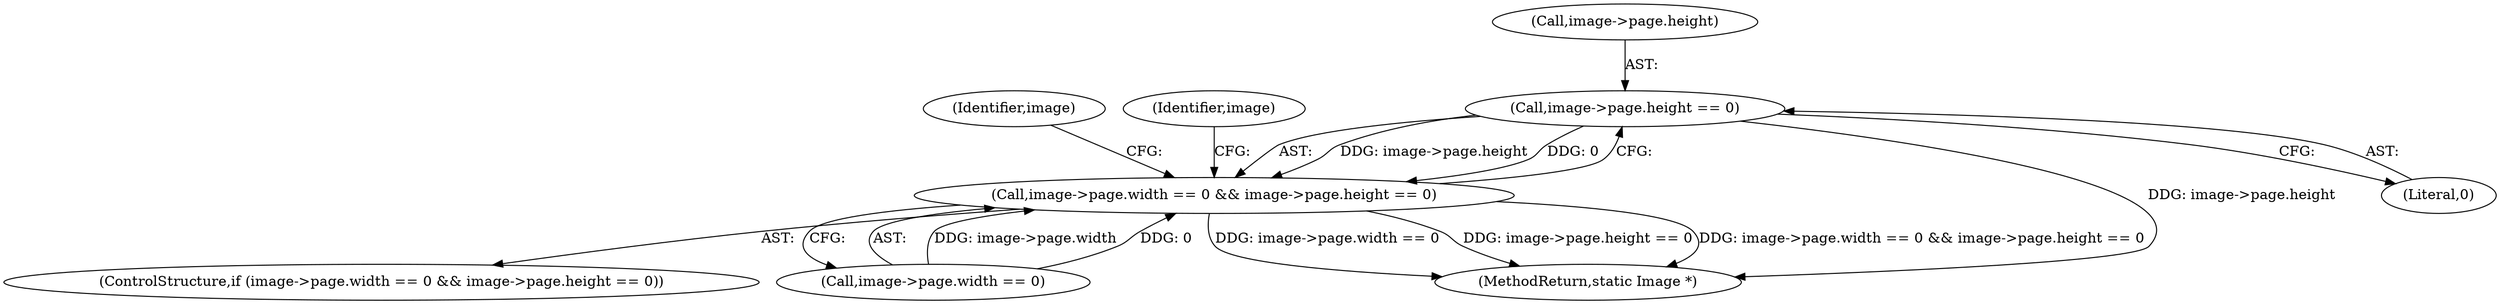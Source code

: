 digraph "0_ImageMagick_46e3aabbf8d59a1bdebdbb65acb9b9e0484577d3@pointer" {
"1002048" [label="(Call,image->page.height == 0)"];
"1002040" [label="(Call,image->page.width == 0 && image->page.height == 0)"];
"1002040" [label="(Call,image->page.width == 0 && image->page.height == 0)"];
"1002039" [label="(ControlStructure,if (image->page.width == 0 && image->page.height == 0))"];
"1002041" [label="(Call,image->page.width == 0)"];
"1002075" [label="(Identifier,image)"];
"1002165" [label="(MethodReturn,static Image *)"];
"1002048" [label="(Call,image->page.height == 0)"];
"1002059" [label="(Identifier,image)"];
"1002054" [label="(Literal,0)"];
"1002049" [label="(Call,image->page.height)"];
"1002048" -> "1002040"  [label="AST: "];
"1002048" -> "1002054"  [label="CFG: "];
"1002049" -> "1002048"  [label="AST: "];
"1002054" -> "1002048"  [label="AST: "];
"1002040" -> "1002048"  [label="CFG: "];
"1002048" -> "1002165"  [label="DDG: image->page.height"];
"1002048" -> "1002040"  [label="DDG: image->page.height"];
"1002048" -> "1002040"  [label="DDG: 0"];
"1002040" -> "1002039"  [label="AST: "];
"1002040" -> "1002041"  [label="CFG: "];
"1002041" -> "1002040"  [label="AST: "];
"1002059" -> "1002040"  [label="CFG: "];
"1002075" -> "1002040"  [label="CFG: "];
"1002040" -> "1002165"  [label="DDG: image->page.width == 0"];
"1002040" -> "1002165"  [label="DDG: image->page.height == 0"];
"1002040" -> "1002165"  [label="DDG: image->page.width == 0 && image->page.height == 0"];
"1002041" -> "1002040"  [label="DDG: image->page.width"];
"1002041" -> "1002040"  [label="DDG: 0"];
}
